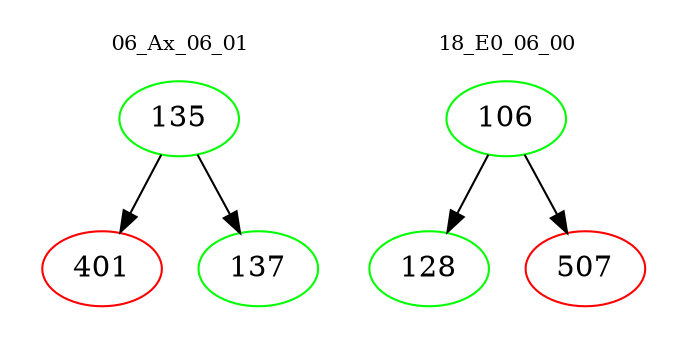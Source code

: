 digraph{
subgraph cluster_0 {
color = white
label = "06_Ax_06_01";
fontsize=10;
T0_135 [label="135", color="green"]
T0_135 -> T0_401 [color="black"]
T0_401 [label="401", color="red"]
T0_135 -> T0_137 [color="black"]
T0_137 [label="137", color="green"]
}
subgraph cluster_1 {
color = white
label = "18_E0_06_00";
fontsize=10;
T1_106 [label="106", color="green"]
T1_106 -> T1_128 [color="black"]
T1_128 [label="128", color="green"]
T1_106 -> T1_507 [color="black"]
T1_507 [label="507", color="red"]
}
}
